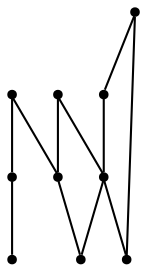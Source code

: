 graph {
  node [shape=point,comment="{\"directed\":false,\"doi\":\"10.1007/978-3-662-45803-7_37\",\"figure\":\"2 (1)\"}"]

  v0 [pos="966.2591237241372,709.3139646633788"]
  v1 [pos="861.717061878782,725.9893638107039"]
  v2 [pos="882.8656681667833,795.9636499726498"]
  v3 [pos="882.8656681667833,622.6645338005059"]
  v4 [pos="782.7935214979585,622.6645338005059"]
  v5 [pos="766.1148303864877,824.8453517306848"]
  v6 [pos="803.9421277859597,725.9893638107039"]
  v7 [pos="732.7574481635462,709.3139646633788"]
  v8 [pos="849.5082859438417,680.4322629053439"]
  v9 [pos="717.2754638281818,776.0155612526792"]

  v0 -- v5 [id="-1",pos="966.2591237241372,709.3139646633788 960.3006577616114,731.546600368888 954.3421917990858,753.7831799935682 943.2217070760811,773.0349761450778 932.1011587289191,792.2908434389575 915.8227908156653,808.5702603792051 896.5630585118764,819.6844154375757 877.3075254024744,830.8027052499158 855.0664287081505,836.7599951575472 832.8295948323708,836.7599951575472 810.5885617622043,836.7599951575472 788.3516642622674,830.8027052499158 766.1148303864877,824.8453517306848"]
  v9 -- v5 [id="-2",pos="717.2754638281818,776.0155612526792 766.1148303864877,824.8453517306848 766.1148303864877,824.8453517306848 766.1148303864877,824.8453517306848"]
  v4 -- v1 [id="-5",pos="782.7935214979585,622.6645338005059 791.1328670536939,637.1054482911229 791.1328670536939,637.1054482911229 791.1328670536939,637.1054482911229 799.4722126094293,651.5462991701404 816.1509037209001,680.4322629053439 829.30621624514,697.649632880669 842.46152876938,714.8711376099634 852.0893271361598,720.4323816989179 861.717061878782,725.9893638107039"]
  v3 -- v8 [id="-12",pos="882.8656681667833,622.6645338005059 849.5082859438417,680.4322629053439 849.5082859438417,680.4322629053439 849.5082859438417,680.4322629053439"]
  v7 -- v6 [id="-15",pos="732.7574481635462,709.3139646633788 743.877996510708,709.3139646633788 754.9984812337127,709.3139646633788 766.8612053766789,712.0946185136559 778.7280650898746,714.8710103867643 791.3330286528023,720.4323180873184 803.9421277859597,725.9893638107039"]
  v5 -- v6 [id="-19",pos="766.1148303864877,824.8453517306848 777.2353787336497,805.5894208252056 788.3516642622674,786.3334899197265 794.6562456409247,769.8582128645244 800.9607633954247,753.3829358093222 802.4535133758069,739.6841142388281 803.9421277859597,725.9893638107039"]
  v0 -- v1 [id="-27",pos="966.2591237241372,709.3139646633788 944.0180906539707,709.3139646633788 921.7811931540336,709.3139646633788 904.3561906765291,712.0904201480869 886.9352601450968,714.8710103867643 874.3261610119393,720.4323180873184 861.717061878782,725.9893638107039"]
  v4 -- v3 [id="-29",pos="782.7935214979585,622.6645338005059 799.4722126094293,618.1955008754902 816.1509037209001,613.726531562074 832.8295948323708,613.726531562074 849.5082859438417,613.726531562074 866.1869770553125,618.1955008754902 882.8656681667833,622.6645338005059"]
  v1 -- v2 [id="-33",pos="861.717061878782,725.9893638107039 863.305757088489,739.6298535444286 864.8985242442682,753.2661449125842 868.421902831499,764.9306039184931 871.9452814187298,776.5908645588331 877.4075425778713,786.2750944713574 882.8656681667833,795.9636499726498"]
  v7 -- v9 [id="-35",pos="732.7574481635462,709.3139646633788 717.2754638281818,776.0155612526792 717.2754638281818,776.0155612526792 717.2754638281818,776.0155612526792"]
  v5 -- v2 [id="-39",pos="766.1148303864877,824.8453517306848 882.8656681667833,795.9636499726498 882.8656681667833,795.9636499726498 882.8656681667833,795.9636499726498"]
}